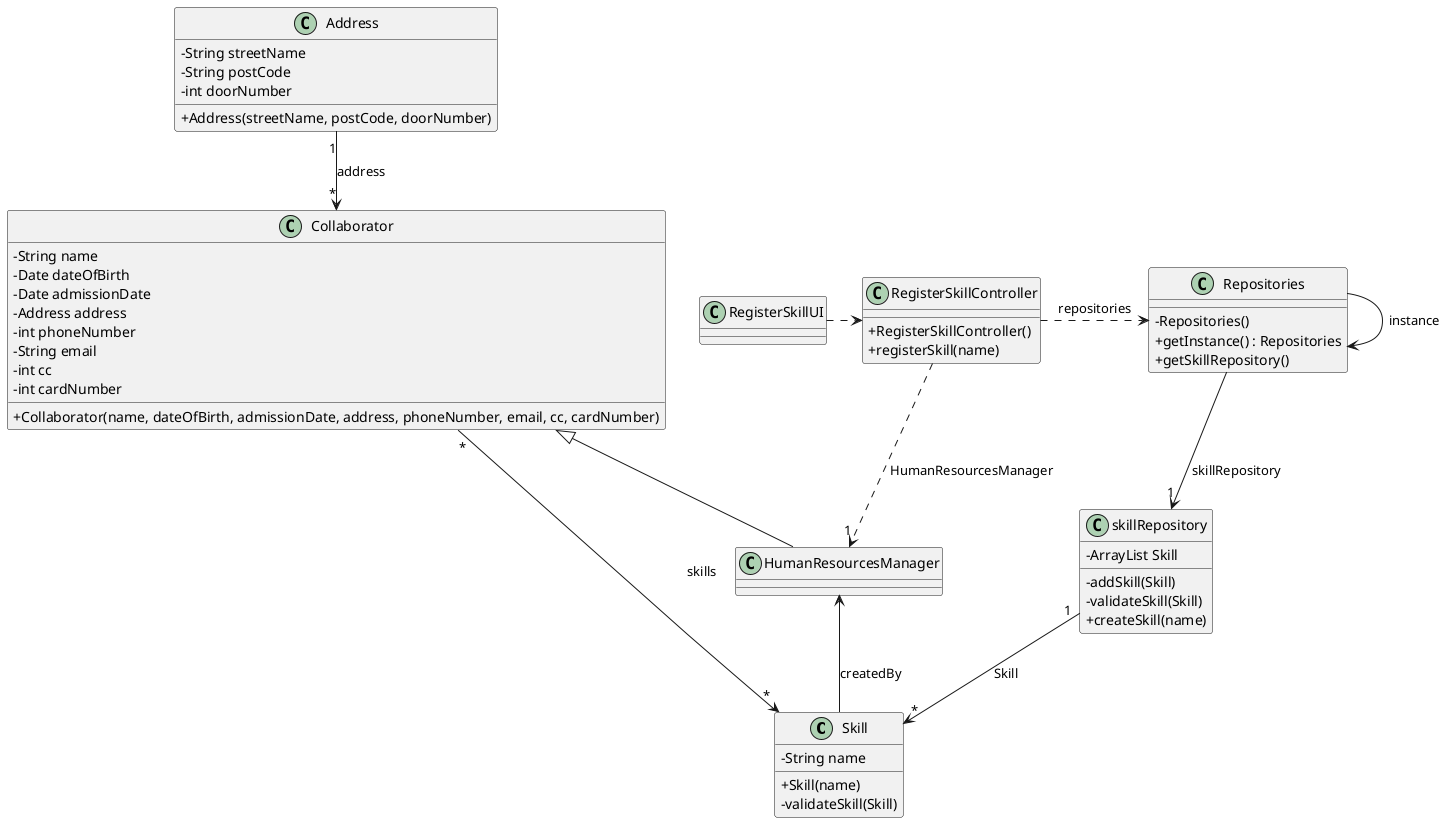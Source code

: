 @startuml
'skinparam monochrome true
skinparam packageStyle rectangle
skinparam shadowing false
skinparam linetype polyline
'skinparam linetype orto

skinparam classAttributeIconSize 0

'left to right direction

class Skill {
    - String name

    + Skill(name)
    - validateSkill(Skill)
}

class RegisterSkillController {

    + RegisterSkillController()
    + registerSkill(name)
}

class RegisterSkillUI {
}

class Collaborator {
    -String name
    -Date dateOfBirth
    -Date admissionDate
    -Address address
    -int phoneNumber
    -String email
    -int cc
    -int cardNumber

    + Collaborator(name, dateOfBirth, admissionDate, address, phoneNumber, email, cc, cardNumber)
}

class Address{
    -String streetName
    -String postCode
    -int doorNumber

    +Address(streetName, postCode, doorNumber)
}

class HumanResourcesManager {
}

class Repositories {

    - Repositories()
    + getInstance() : Repositories
    + getSkillRepository()
}

class skillRepository {
    - ArrayList Skill

    - addSkill(Skill)
    - validateSkill(Skill)
    + createSkill(name)
}

RegisterSkillController .> Repositories : repositories
RegisterSkillUI .> RegisterSkillController
Repositories -> Repositories : instance
Repositories --> "1" skillRepository : skillRepository
skillRepository "1" --> "*" Skill : Skill
Collaborator  <|--  HumanResourcesManager
RegisterSkillController ..> "1" HumanResourcesManager : HumanResourcesManager
HumanResourcesManager <--  Skill: createdBy
Collaborator "*" --> "*" Skill : skills
Address "1" --> "*" Collaborator : address


@enduml